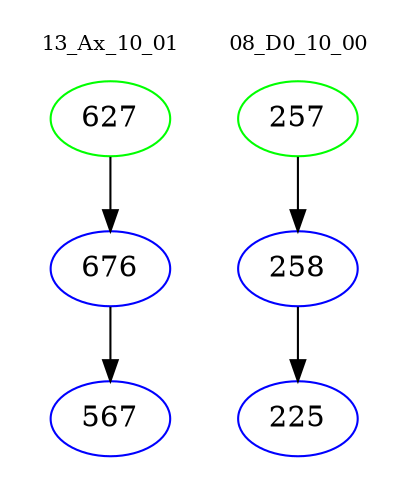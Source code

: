 digraph{
subgraph cluster_0 {
color = white
label = "13_Ax_10_01";
fontsize=10;
T0_627 [label="627", color="green"]
T0_627 -> T0_676 [color="black"]
T0_676 [label="676", color="blue"]
T0_676 -> T0_567 [color="black"]
T0_567 [label="567", color="blue"]
}
subgraph cluster_1 {
color = white
label = "08_D0_10_00";
fontsize=10;
T1_257 [label="257", color="green"]
T1_257 -> T1_258 [color="black"]
T1_258 [label="258", color="blue"]
T1_258 -> T1_225 [color="black"]
T1_225 [label="225", color="blue"]
}
}
